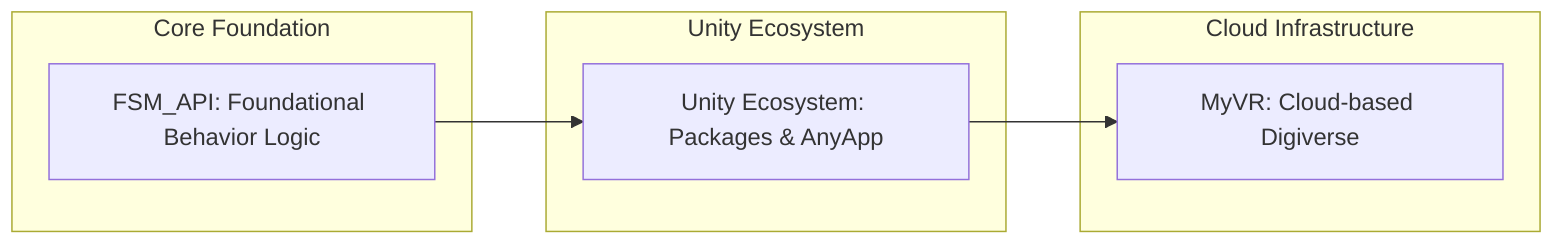 graph LR
    subgraph Core Foundation
        FSM_API[FSM_API: Foundational Behavior Logic]
    end

    subgraph Unity Ecosystem
        UnityEcosystem[Unity Ecosystem: Packages & AnyApp]
    end

    subgraph Cloud Infrastructure
        MyVR[MyVR: Cloud-based Digiverse]
    end
 
    FSM_API --> UnityEcosystem
    UnityEcosystem --> MyVR
